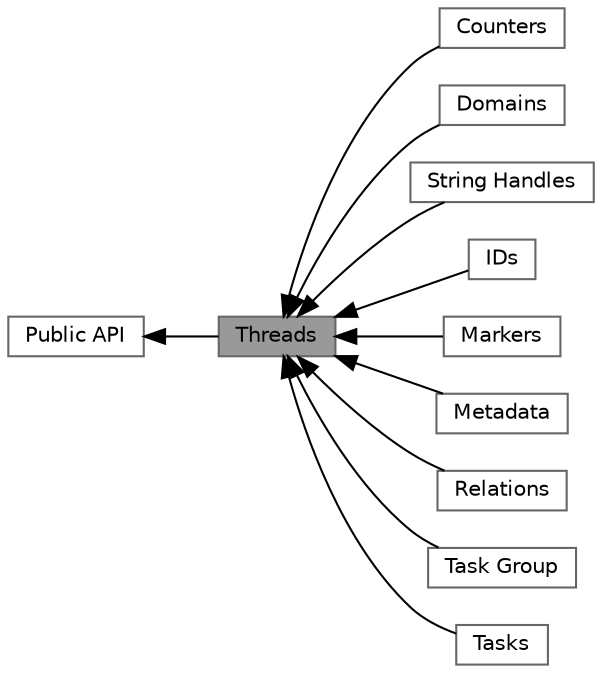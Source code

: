 digraph "Threads"
{
 // LATEX_PDF_SIZE
  bgcolor="transparent";
  edge [fontname=Helvetica,fontsize=10,labelfontname=Helvetica,labelfontsize=10];
  node [fontname=Helvetica,fontsize=10,shape=box,height=0.2,width=0.4];
  rankdir=LR;
  Node11 [id="Node000011",label="Counters",height=0.2,width=0.4,color="grey40", fillcolor="white", style="filled",URL="$group__counters.html",tooltip=" "];
  Node3 [id="Node000003",label="Domains",height=0.2,width=0.4,color="grey40", fillcolor="white", style="filled",URL="$group__domains.html",tooltip=" "];
  Node5 [id="Node000005",label="String Handles",height=0.2,width=0.4,color="grey40", fillcolor="white", style="filled",URL="$group__handless.html",tooltip=" "];
  Node4 [id="Node000004",label="IDs",height=0.2,width=0.4,color="grey40", fillcolor="white", style="filled",URL="$group__ids.html",tooltip=" "];
  Node8 [id="Node000008",label="Markers",height=0.2,width=0.4,color="grey40", fillcolor="white", style="filled",URL="$group__markers.html",tooltip=" "];
  Node9 [id="Node000009",label="Metadata",height=0.2,width=0.4,color="grey40", fillcolor="white", style="filled",URL="$group__metadata.html",tooltip=" "];
  Node2 [id="Node000002",label="Public API",height=0.2,width=0.4,color="grey40", fillcolor="white", style="filled",URL="$group__public.html",tooltip=" "];
  Node10 [id="Node000010",label="Relations",height=0.2,width=0.4,color="grey40", fillcolor="white", style="filled",URL="$group__relations.html",tooltip=" "];
  Node6 [id="Node000006",label="Task Group",height=0.2,width=0.4,color="grey40", fillcolor="white", style="filled",URL="$group__taskgroup.html",tooltip=" "];
  Node7 [id="Node000007",label="Tasks",height=0.2,width=0.4,color="grey40", fillcolor="white", style="filled",URL="$group__tasks.html",tooltip=" "];
  Node1 [id="Node000001",label="Threads",height=0.2,width=0.4,color="gray40", fillcolor="grey60", style="filled", fontcolor="black",tooltip=" "];
  Node2->Node1 [shape=plaintext, dir="back", style="solid"];
  Node1->Node3 [shape=plaintext, dir="back", style="solid"];
  Node1->Node4 [shape=plaintext, dir="back", style="solid"];
  Node1->Node5 [shape=plaintext, dir="back", style="solid"];
  Node1->Node6 [shape=plaintext, dir="back", style="solid"];
  Node1->Node7 [shape=plaintext, dir="back", style="solid"];
  Node1->Node8 [shape=plaintext, dir="back", style="solid"];
  Node1->Node9 [shape=plaintext, dir="back", style="solid"];
  Node1->Node10 [shape=plaintext, dir="back", style="solid"];
  Node1->Node11 [shape=plaintext, dir="back", style="solid"];
}
